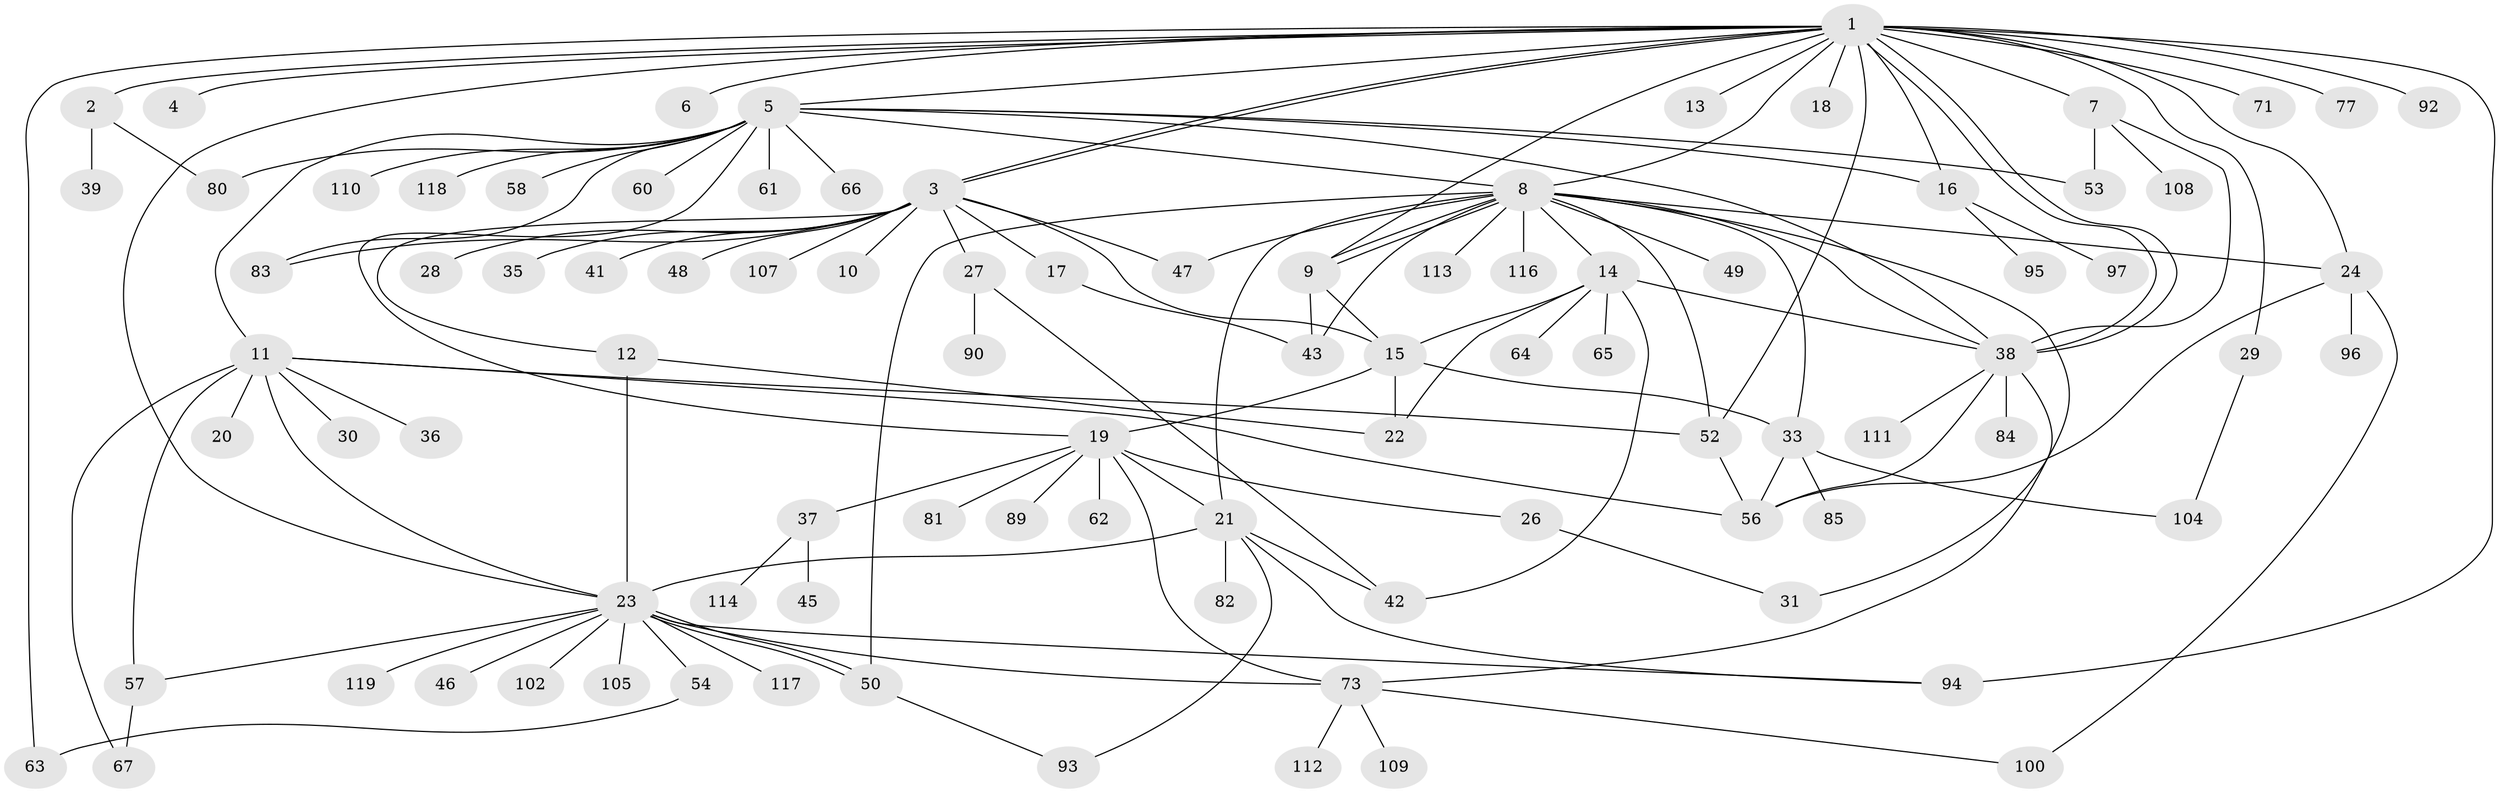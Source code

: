// Generated by graph-tools (version 1.1) at 2025/51/02/27/25 19:51:58]
// undirected, 92 vertices, 139 edges
graph export_dot {
graph [start="1"]
  node [color=gray90,style=filled];
  1 [super="+32"];
  2 [super="+101"];
  3 [super="+44"];
  4;
  5 [super="+106"];
  6;
  7;
  8 [super="+59"];
  9 [super="+51"];
  10;
  11 [super="+55"];
  12;
  13;
  14 [super="+98"];
  15 [super="+74"];
  16 [super="+79"];
  17;
  18;
  19 [super="+25"];
  20;
  21 [super="+68"];
  22 [super="+75"];
  23 [super="+91"];
  24 [super="+72"];
  26;
  27 [super="+103"];
  28;
  29 [super="+34"];
  30 [super="+70"];
  31;
  33 [super="+76"];
  35;
  36 [super="+87"];
  37;
  38 [super="+40"];
  39;
  41;
  42;
  43;
  45;
  46;
  47;
  48;
  49 [super="+115"];
  50 [super="+121"];
  52 [super="+78"];
  53 [super="+69"];
  54;
  56 [super="+99"];
  57 [super="+88"];
  58;
  60;
  61;
  62;
  63;
  64;
  65;
  66;
  67;
  71;
  73 [super="+86"];
  77;
  80;
  81;
  82;
  83;
  84;
  85;
  89;
  90;
  92;
  93;
  94 [super="+120"];
  95;
  96;
  97;
  100;
  102;
  104;
  105;
  107;
  108;
  109;
  110;
  111;
  112;
  113;
  114;
  116;
  117;
  118;
  119;
  1 -- 2;
  1 -- 3;
  1 -- 3;
  1 -- 4;
  1 -- 5;
  1 -- 6;
  1 -- 7;
  1 -- 8;
  1 -- 9;
  1 -- 13;
  1 -- 18;
  1 -- 23;
  1 -- 29;
  1 -- 38;
  1 -- 38;
  1 -- 52;
  1 -- 63;
  1 -- 71;
  1 -- 77;
  1 -- 94 [weight=2];
  1 -- 16;
  1 -- 24;
  1 -- 92;
  2 -- 39;
  2 -- 80;
  3 -- 10;
  3 -- 12;
  3 -- 15;
  3 -- 17;
  3 -- 27;
  3 -- 28;
  3 -- 35;
  3 -- 41;
  3 -- 47;
  3 -- 48;
  3 -- 107;
  3 -- 83;
  5 -- 8;
  5 -- 11;
  5 -- 16;
  5 -- 38 [weight=2];
  5 -- 53;
  5 -- 58;
  5 -- 60;
  5 -- 61;
  5 -- 66;
  5 -- 80;
  5 -- 83;
  5 -- 110;
  5 -- 118;
  5 -- 19;
  7 -- 53;
  7 -- 108;
  7 -- 38;
  8 -- 9;
  8 -- 9;
  8 -- 14;
  8 -- 21;
  8 -- 24;
  8 -- 31;
  8 -- 33;
  8 -- 38;
  8 -- 43;
  8 -- 47;
  8 -- 49;
  8 -- 113;
  8 -- 116;
  8 -- 50;
  8 -- 52;
  9 -- 15;
  9 -- 43;
  11 -- 20;
  11 -- 23;
  11 -- 30;
  11 -- 36;
  11 -- 52;
  11 -- 56;
  11 -- 57;
  11 -- 67;
  12 -- 23;
  12 -- 22;
  14 -- 15;
  14 -- 38;
  14 -- 42;
  14 -- 64;
  14 -- 65;
  14 -- 22;
  15 -- 19;
  15 -- 22;
  15 -- 33;
  16 -- 95;
  16 -- 97;
  17 -- 43;
  19 -- 21;
  19 -- 26;
  19 -- 62;
  19 -- 73 [weight=2];
  19 -- 81;
  19 -- 89;
  19 -- 37;
  21 -- 23;
  21 -- 42;
  21 -- 82;
  21 -- 93;
  21 -- 94;
  23 -- 46;
  23 -- 50;
  23 -- 50;
  23 -- 54;
  23 -- 57;
  23 -- 73;
  23 -- 102;
  23 -- 105;
  23 -- 117;
  23 -- 119;
  23 -- 94;
  24 -- 96;
  24 -- 100;
  24 -- 56;
  26 -- 31;
  27 -- 42;
  27 -- 90;
  29 -- 104;
  33 -- 56;
  33 -- 85;
  33 -- 104;
  37 -- 45;
  37 -- 114;
  38 -- 73;
  38 -- 84;
  38 -- 111;
  38 -- 56;
  50 -- 93;
  52 -- 56;
  54 -- 63;
  57 -- 67;
  73 -- 100;
  73 -- 109;
  73 -- 112;
}
